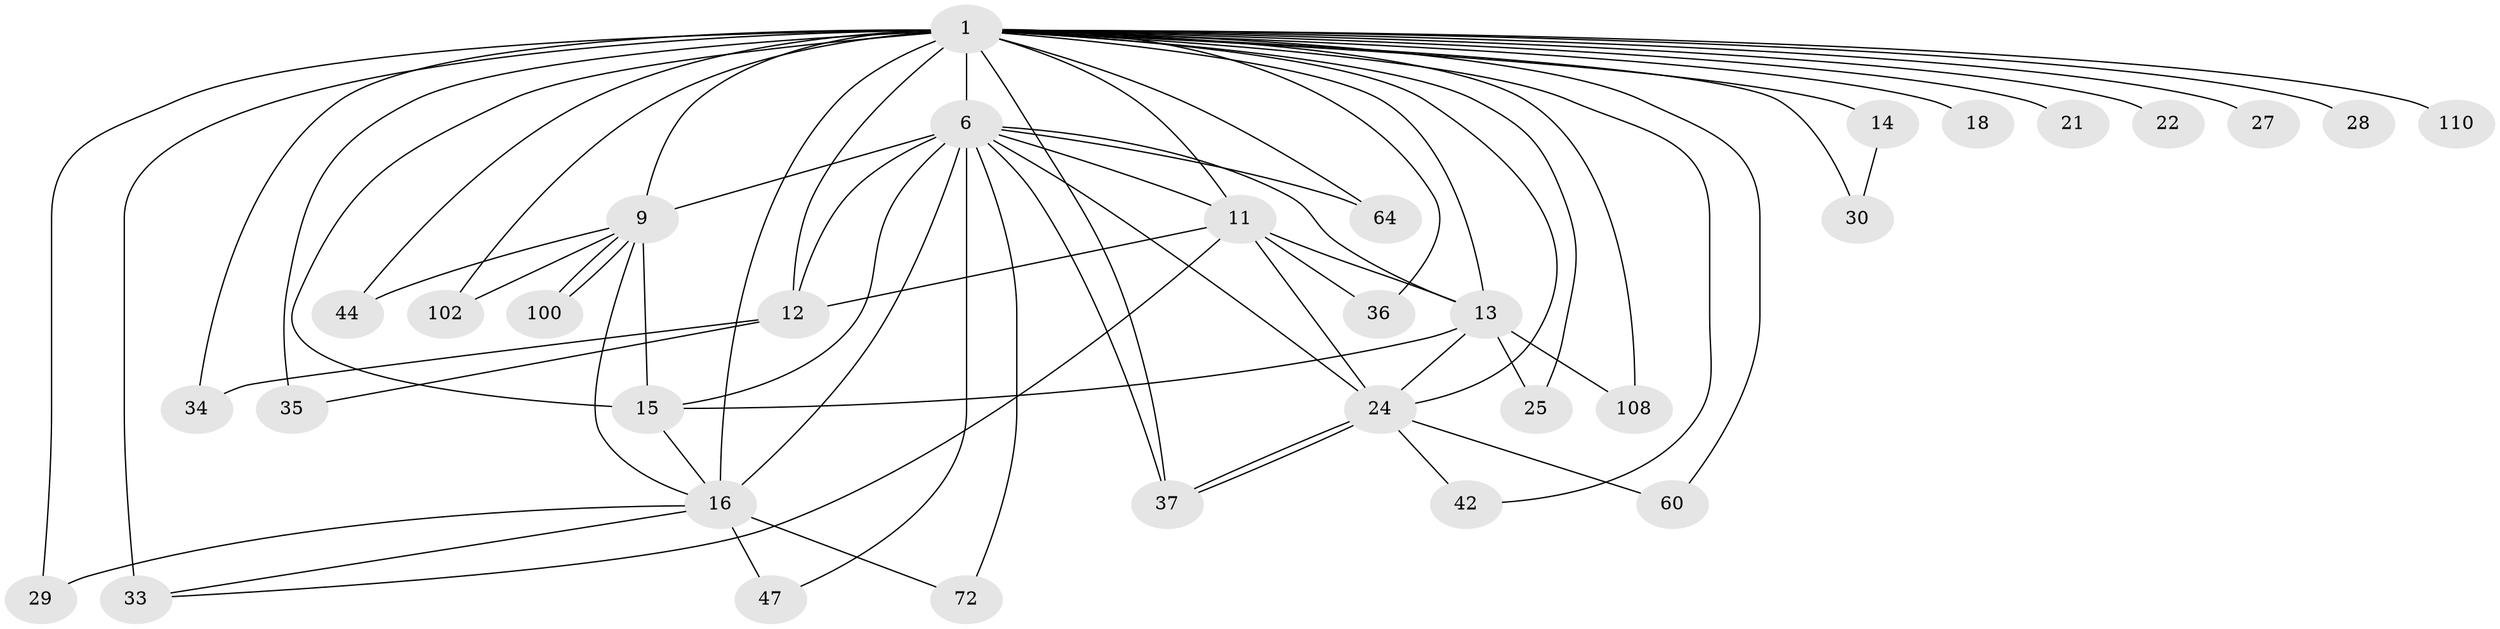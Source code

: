 // original degree distribution, {18: 0.00909090909090909, 22: 0.00909090909090909, 19: 0.01818181818181818, 21: 0.01818181818181818, 34: 0.00909090909090909, 15: 0.01818181818181818, 25: 0.00909090909090909, 8: 0.02727272727272727, 9: 0.02727272727272727, 3: 0.19090909090909092, 4: 0.02727272727272727, 2: 0.5909090909090909, 5: 0.045454545454545456}
// Generated by graph-tools (version 1.1) at 2025/17/03/04/25 18:17:31]
// undirected, 33 vertices, 67 edges
graph export_dot {
graph [start="1"]
  node [color=gray90,style=filled];
  1 [super="+5+69+2"];
  6 [super="+94+96+81+23+8+48"];
  9 [super="+56"];
  11 [super="+45+19"];
  12 [super="+70+67+46"];
  13;
  14;
  15 [super="+90+31+39+54+40+63"];
  16 [super="+80+55"];
  18;
  21;
  22;
  24;
  25 [super="+58"];
  27;
  28;
  29;
  30;
  33 [super="+68+53"];
  34;
  35;
  36;
  37 [super="+41"];
  42;
  44;
  47;
  60;
  64;
  72;
  100;
  102;
  108;
  110;
  1 -- 6 [weight=21];
  1 -- 9 [weight=10];
  1 -- 12 [weight=5];
  1 -- 25 [weight=2];
  1 -- 33 [weight=4];
  1 -- 44;
  1 -- 60;
  1 -- 102;
  1 -- 110 [weight=2];
  1 -- 11 [weight=6];
  1 -- 13 [weight=3];
  1 -- 15 [weight=5];
  1 -- 18 [weight=2];
  1 -- 21 [weight=3];
  1 -- 22 [weight=2];
  1 -- 24;
  1 -- 27 [weight=3];
  1 -- 28 [weight=2];
  1 -- 29;
  1 -- 34 [weight=2];
  1 -- 35 [weight=2];
  1 -- 37 [weight=2];
  1 -- 42;
  1 -- 108;
  1 -- 16 [weight=5];
  1 -- 64;
  1 -- 14 [weight=2];
  1 -- 30;
  1 -- 36;
  6 -- 9 [weight=2];
  6 -- 15;
  6 -- 16 [weight=2];
  6 -- 13;
  6 -- 11;
  6 -- 64;
  6 -- 72;
  6 -- 47;
  6 -- 24;
  6 -- 37;
  6 -- 12;
  9 -- 15 [weight=4];
  9 -- 16;
  9 -- 44;
  9 -- 100;
  9 -- 100;
  9 -- 102;
  11 -- 12;
  11 -- 13;
  11 -- 36;
  11 -- 33;
  11 -- 24;
  12 -- 34;
  12 -- 35;
  13 -- 24;
  13 -- 25;
  13 -- 108;
  13 -- 15;
  14 -- 30;
  15 -- 16;
  16 -- 29;
  16 -- 47;
  16 -- 72;
  16 -- 33;
  24 -- 37;
  24 -- 37;
  24 -- 42;
  24 -- 60;
}
